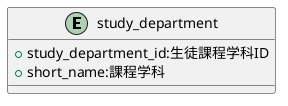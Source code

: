 @startuml

entity "study_department"{
    + study_department_id:生徒課程学科ID
    + short_name:課程学科
}

@enduml